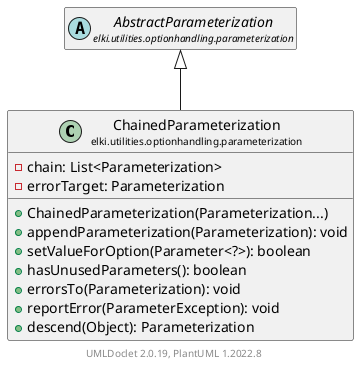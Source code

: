 @startuml
    remove .*\.(Instance|Par|Parameterizer|Factory)$
    set namespaceSeparator none
    hide empty fields
    hide empty methods

    class "<size:14>ChainedParameterization\n<size:10>elki.utilities.optionhandling.parameterization" as elki.utilities.optionhandling.parameterization.ChainedParameterization [[ChainedParameterization.html]] {
        -chain: List<Parameterization>
        -errorTarget: Parameterization
        +ChainedParameterization(Parameterization...)
        +appendParameterization(Parameterization): void
        +setValueForOption(Parameter<?>): boolean
        +hasUnusedParameters(): boolean
        +errorsTo(Parameterization): void
        +reportError(ParameterException): void
        +descend(Object): Parameterization
    }

    abstract class "<size:14>AbstractParameterization\n<size:10>elki.utilities.optionhandling.parameterization" as elki.utilities.optionhandling.parameterization.AbstractParameterization [[AbstractParameterization.html]]

    elki.utilities.optionhandling.parameterization.AbstractParameterization <|-- elki.utilities.optionhandling.parameterization.ChainedParameterization

    center footer UMLDoclet 2.0.19, PlantUML 1.2022.8
@enduml

